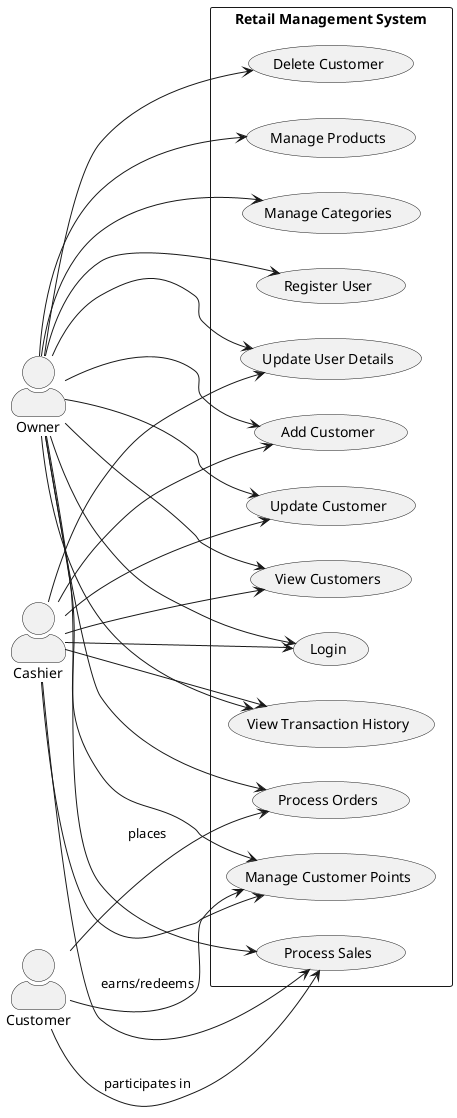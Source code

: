 @startuml Retail Management System

left to right direction
skinparam actorStyle awesome

' Actors
actor "Owner" as owner
actor "Cashier" as staff
actor "Customer" as customer

rectangle "Retail Management System" {
    ' User Management
    usecase "Register User" as UC1
    usecase "Login" as UC2
    usecase "Update User Details" as UC3
    
    ' Customer Management
    usecase "Add Customer" as UC4
    usecase "Update Customer" as UC5
    usecase "Delete Customer" as UC6
    usecase "View Customers" as UC7
    usecase "Manage Customer Points" as UC8
    
    ' Product Management
    usecase "Manage Products" as UC9
    usecase "Manage Categories" as UC10
    
    ' Transaction Management
    usecase "Process Sales" as UC11
    usecase "View Transaction History" as UC12
    usecase "Process Orders" as UC13
}

' Owner relationships
owner --> UC1
owner --> UC2
owner --> UC3
owner --> UC4
owner --> UC5
owner --> UC6
owner --> UC7
owner --> UC8
owner --> UC9
owner --> UC10
owner --> UC11
owner --> UC12
owner --> UC13

' Staff relationships
staff --> UC2
staff --> UC3
staff --> UC4
staff --> UC5
staff --> UC7
staff --> UC8
staff --> UC11
staff --> UC12

' Customer relationships
customer --> UC8 : earns/redeems
customer --> UC11 : participates in
customer --> UC13 : places

@enduml
